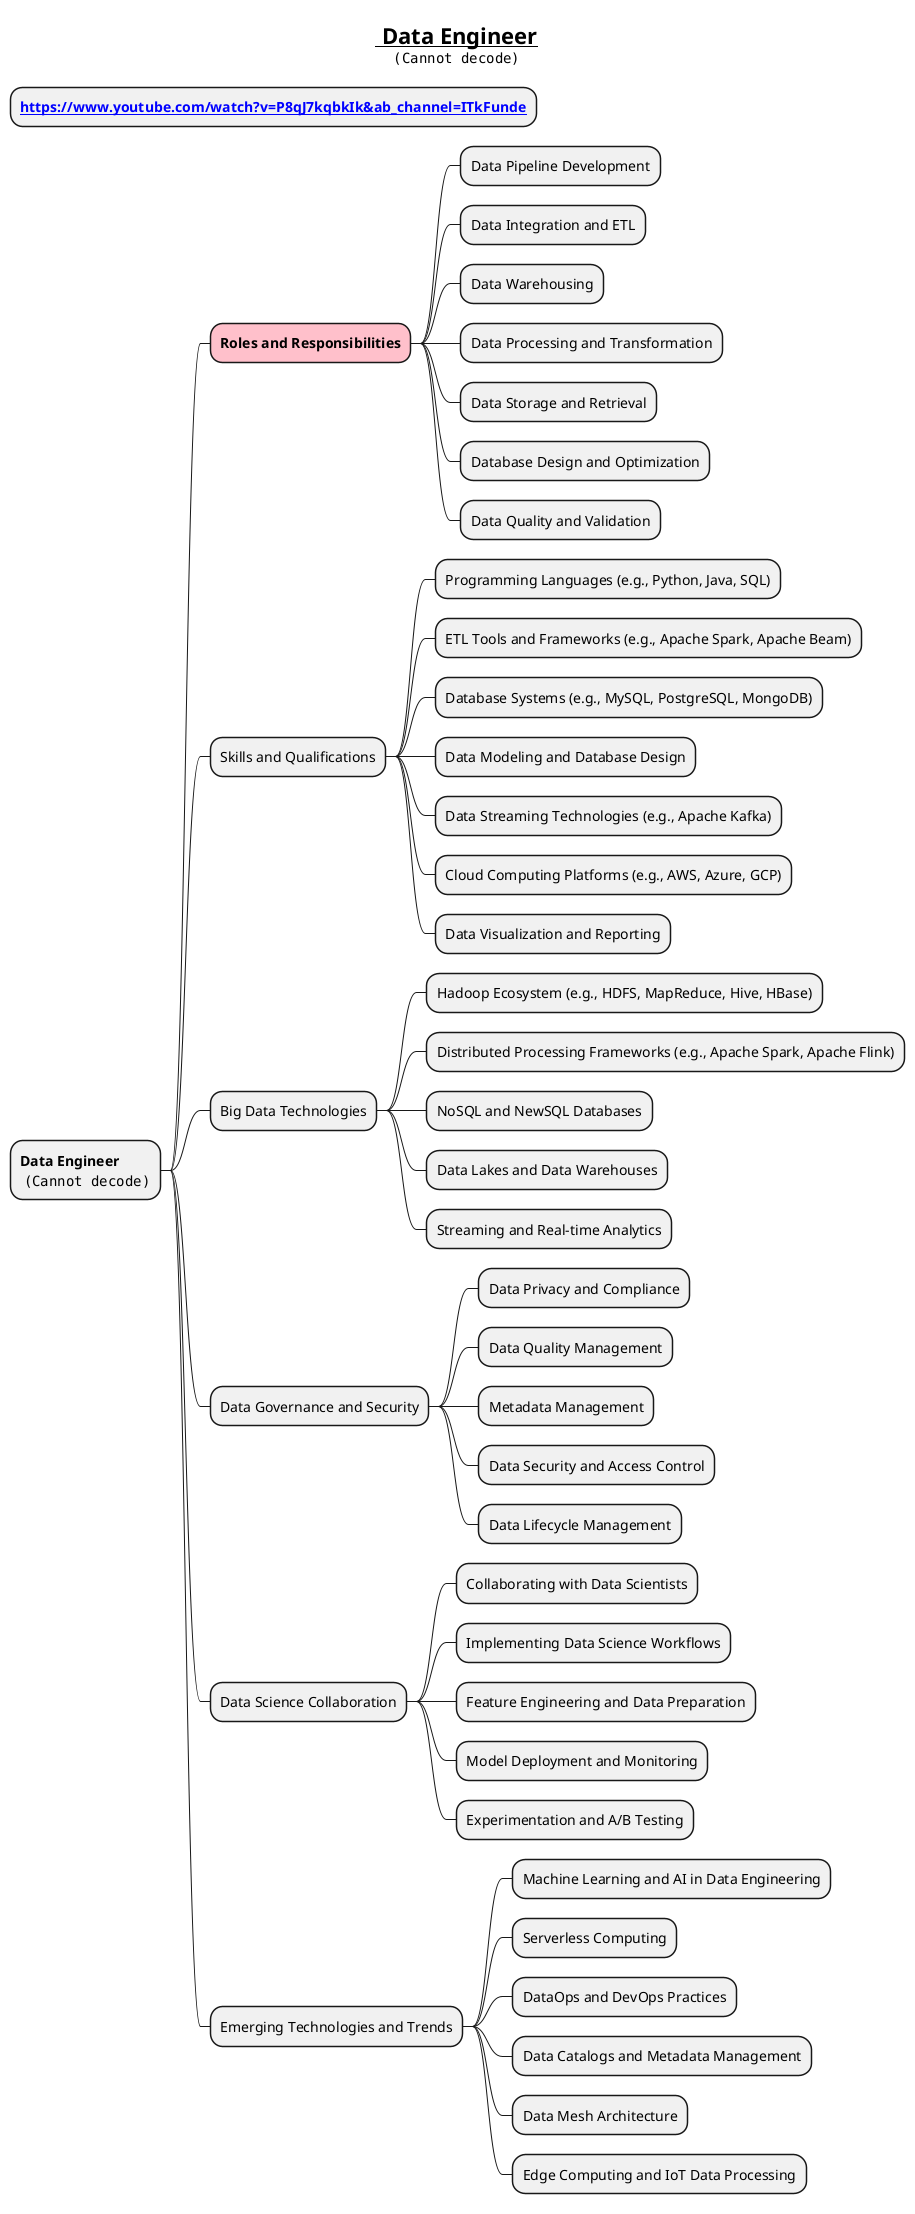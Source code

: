 @startmindmap
title =__ Data Engineer__\n<img:images/img_1.png>

* **[[https://www.youtube.com/watch?v=P8qJ7kqbkIk&ab_channel=ITkFunde]]**

* **Data Engineer** \n <img:images/img.png>
**[#pink] **Roles and Responsibilities**
*** Data Pipeline Development
*** Data Integration and ETL
*** Data Warehousing
*** Data Processing and Transformation
*** Data Storage and Retrieval
*** Database Design and Optimization
*** Data Quality and Validation
** Skills and Qualifications
*** Programming Languages (e.g., Python, Java, SQL)
*** ETL Tools and Frameworks (e.g., Apache Spark, Apache Beam)
*** Database Systems (e.g., MySQL, PostgreSQL, MongoDB)
*** Data Modeling and Database Design
*** Data Streaming Technologies (e.g., Apache Kafka)
*** Cloud Computing Platforms (e.g., AWS, Azure, GCP)
*** Data Visualization and Reporting
** Big Data Technologies
*** Hadoop Ecosystem (e.g., HDFS, MapReduce, Hive, HBase)
*** Distributed Processing Frameworks (e.g., Apache Spark, Apache Flink)
*** NoSQL and NewSQL Databases
*** Data Lakes and Data Warehouses
*** Streaming and Real-time Analytics
** Data Governance and Security
*** Data Privacy and Compliance
*** Data Quality Management
*** Metadata Management
*** Data Security and Access Control
*** Data Lifecycle Management
** Data Science Collaboration
*** Collaborating with Data Scientists
*** Implementing Data Science Workflows
*** Feature Engineering and Data Preparation
*** Model Deployment and Monitoring
*** Experimentation and A/B Testing
** Emerging Technologies and Trends
*** Machine Learning and AI in Data Engineering
*** Serverless Computing
*** DataOps and DevOps Practices
*** Data Catalogs and Metadata Management
*** Data Mesh Architecture
*** Edge Computing and IoT Data Processing
@endmindmap
